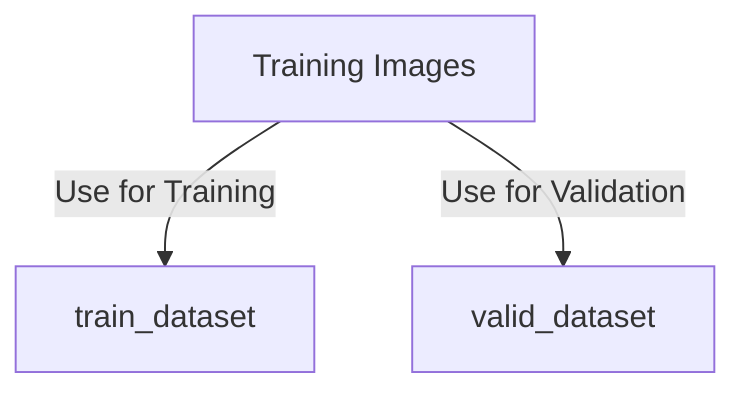 flowchart TD
  A["Training Images"] -->|"Use for Training"| B["train_dataset"]
  A -->|"Use for Validation"| C["valid_dataset"]